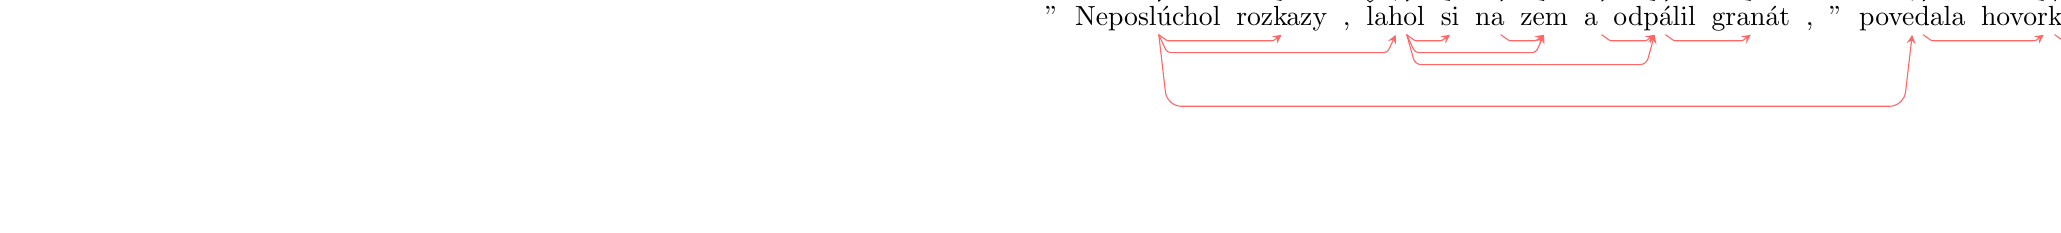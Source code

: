 

\begin{dependency}[hide label, edge unit distance=.5ex]
    \begin{deptext}[column sep=0.05cm]
    "\& Neposlúchol\& rozkazy\& ,\& ľahol\& si\& na\& zem\& a\& odpálil\& granát\& ,\& "\& povedala\& hovorkyňa\& miestnej\& polície\& . \\
\end{deptext}
\depedge{2}{3}{.}
\depedge{2}{5}{.}
\depedge{2}{10}{.}
\depedge{2}{14}{.}
\depedge{5}{6}{.}
\depedge{5}{8}{.}
\depedge{7}{8}{.}
\depedge{9}{10}{.}
\depedge{10}{11}{.}
\depedge{14}{15}{.}
\depedge{15}{17}{.}
\depedge{16}{17}{.}
\depedge[edge style={red!60!}, edge below]{10}{11}{.}
\depedge[edge style={red!60!}, edge below]{9}{10}{.}
\depedge[edge style={red!60!}, edge below]{2}{3}{.}
\depedge[edge style={red!60!}, edge below]{5}{10}{.}
\depedge[edge style={red!60!}, edge below]{7}{8}{.}
\depedge[edge style={red!60!}, edge below]{16}{17}{.}
\depedge[edge style={red!60!}, edge below]{5}{8}{.}
\depedge[edge style={red!60!}, edge below]{2}{5}{.}
\depedge[edge style={red!60!}, edge below]{14}{15}{.}
\depedge[edge style={red!60!}, edge below]{15}{16}{.}
\depedge[edge style={red!60!}, edge below]{2}{14}{.}
\depedge[edge style={red!60!}, edge below]{5}{6}{.}
\end{dependency}


\begin{dependency}[hide label, edge unit distance=.5ex]
    \begin{deptext}[column sep=0.05cm]
    Ďalšie\& kroky\& švajčiarskej\& sudkyne\& povedú\& do\& Belehradu\& . \\
\end{deptext}
\depedge{1}{2}{.}
\depedge{2}{4}{.}
\depedge{2}{5}{.}
\depedge{3}{4}{.}
\depedge{5}{7}{.}
\depedge{6}{7}{.}
\depedge[edge style={red!60!}, edge below]{4}{5}{.}
\depedge[edge style={red!60!}, edge below]{3}{4}{.}
\depedge[edge style={red!60!}, edge below]{1}{2}{.}
\depedge[edge style={red!60!}, edge below]{2}{4}{.}
\depedge[edge style={red!60!}, edge below]{5}{6}{.}
\depedge[edge style={red!60!}, edge below]{3}{7}{.}
\end{dependency}


\begin{dependency}[hide label, edge unit distance=.5ex]
    \begin{deptext}[column sep=0.05cm]
    FOTO\& -\& REUTERS \\
\end{deptext}
\depedge{1}{3}{.}
\depedge[edge style={red!60!}, edge below]{1}{3}{.}
\end{dependency}


\begin{dependency}[hide label, edge unit distance=.5ex]
    \begin{deptext}[column sep=0.05cm]
    Spor\& medzi\& tribunálom\& a\& záhrebskou\& vládou\& ,\& ktorý\& vyzeral\& zásadne\& ,\& previedla\& do\& čisto\& technickej\& roviny\& . \\
\end{deptext}
\depedge{1}{3}{.}
\depedge{1}{9}{.}
\depedge{1}{12}{.}
\depedge{2}{3}{.}
\depedge{3}{6}{.}
\depedge{4}{6}{.}
\depedge{5}{6}{.}
\depedge{8}{9}{.}
\depedge{9}{10}{.}
\depedge{12}{16}{.}
\depedge{13}{16}{.}
\depedge{14}{15}{.}
\depedge{15}{16}{.}
\depedge[edge style={red!60!}, edge below]{9}{10}{.}
\depedge[edge style={red!60!}, edge below]{9}{12}{.}
\depedge[edge style={red!60!}, edge below]{3}{6}{.}
\depedge[edge style={red!60!}, edge below]{8}{9}{.}
\depedge[edge style={red!60!}, edge below]{3}{9}{.}
\depedge[edge style={red!60!}, edge below]{1}{9}{.}
\depedge[edge style={red!60!}, edge below]{5}{6}{.}
\depedge[edge style={red!60!}, edge below]{15}{16}{.}
\depedge[edge style={red!60!}, edge below]{12}{13}{.}
\depedge[edge style={red!60!}, edge below]{4}{6}{.}
\depedge[edge style={red!60!}, edge below]{13}{16}{.}
\depedge[edge style={red!60!}, edge below]{12}{14}{.}
\depedge[edge style={red!60!}, edge below]{2}{12}{.}
\end{dependency}


\begin{dependency}[hide label, edge unit distance=.5ex]
    \begin{deptext}[column sep=0.05cm]
    Spor\& o\& generála \\
\end{deptext}
\depedge{1}{3}{.}
\depedge{2}{3}{.}
\depedge[edge style={red!60!}, edge below]{1}{3}{.}
\depedge[edge style={red!60!}, edge below]{2}{3}{.}
\end{dependency}


\begin{dependency}[hide label, edge unit distance=.5ex]
    \begin{deptext}[column sep=0.05cm]
    Nakoniec\& sa\& písalo\& o\& obvinení\& šiestich\& generálov\& a\& dvoch\& vysokých\& predstaviteľov\& bývalej\& vlády\& . \\
\end{deptext}
\depedge{1}{3}{.}
\depedge{2}{3}{.}
\depedge{3}{5}{.}
\depedge{4}{5}{.}
\depedge{5}{7}{.}
\depedge{6}{7}{.}
\depedge{7}{11}{.}
\depedge{8}{11}{.}
\depedge{9}{11}{.}
\depedge{10}{11}{.}
\depedge{11}{13}{.}
\depedge{12}{13}{.}
\depedge[edge style={red!60!}, edge below]{6}{7}{.}
\depedge[edge style={red!60!}, edge below]{10}{11}{.}
\depedge[edge style={red!60!}, edge below]{7}{8}{.}
\depedge[edge style={red!60!}, edge below]{3}{5}{.}
\depedge[edge style={red!60!}, edge below]{1}{3}{.}
\depedge[edge style={red!60!}, edge below]{9}{10}{.}
\depedge[edge style={red!60!}, edge below]{12}{13}{.}
\depedge[edge style={red!60!}, edge below]{6}{9}{.}
\depedge[edge style={red!60!}, edge below]{5}{6}{.}
\depedge[edge style={red!60!}, edge below]{11}{12}{.}
\depedge[edge style={red!60!}, edge below]{4}{5}{.}
\depedge[edge style={red!60!}, edge below]{2}{5}{.}
\end{dependency}


\begin{dependency}[hide label, edge unit distance=.5ex]
    \begin{deptext}[column sep=0.05cm]
    Haag\& spresňuje \\
\end{deptext}
\depedge{1}{2}{.}
\depedge[edge style={red!60!}, edge below]{1}{2}{.}
\end{dependency}


\begin{dependency}[hide label, edge unit distance=.5ex]
    \begin{deptext}[column sep=0.05cm]
    V\& prvom\& rade\& vraj\& došlo\& k\& nepochopeniu\& . \\
\end{deptext}
\depedge{1}{3}{.}
\depedge{2}{3}{.}
\depedge{3}{5}{.}
\depedge{4}{5}{.}
\depedge{5}{7}{.}
\depedge{6}{7}{.}
\depedge[edge style={red!60!}, edge below]{4}{7}{.}
\depedge[edge style={red!60!}, edge below]{5}{7}{.}
\depedge[edge style={red!60!}, edge below]{6}{7}{.}
\depedge[edge style={red!60!}, edge below]{3}{4}{.}
\depedge[edge style={red!60!}, edge below]{1}{4}{.}
\depedge[edge style={red!60!}, edge below]{2}{3}{.}
\end{dependency}


\begin{dependency}[hide label, edge unit distance=.5ex]
    \begin{deptext}[column sep=0.05cm]
    To\& vysvetlila\& Del\& Ponteová\& Chorvátom\& ,\& keď\& v\& pondelok\& na\& pozvanie\& premiéra\& prišla\& do\& Záhrebu\& . \\
\end{deptext}
\depedge{1}{2}{.}
\depedge{2}{4}{.}
\depedge{2}{5}{.}
\depedge{2}{13}{.}
\depedge{3}{4}{.}
\depedge{7}{13}{.}
\depedge{8}{9}{.}
\depedge{9}{13}{.}
\depedge{10}{11}{.}
\depedge{11}{12}{.}
\depedge{11}{13}{.}
\depedge{13}{15}{.}
\depedge{14}{15}{.}
\depedge[edge style={red!60!}, edge below]{1}{2}{.}
\depedge[edge style={red!60!}, edge below]{4}{5}{.}
\depedge[edge style={red!60!}, edge below]{2}{5}{.}
\depedge[edge style={red!60!}, edge below]{13}{15}{.}
\depedge[edge style={red!60!}, edge below]{11}{15}{.}
\depedge[edge style={red!60!}, edge below]{5}{15}{.}
\depedge[edge style={red!60!}, edge below]{10}{11}{.}
\depedge[edge style={red!60!}, edge below]{14}{15}{.}
\depedge[edge style={red!60!}, edge below]{9}{13}{.}
\depedge[edge style={red!60!}, edge below]{8}{9}{.}
\depedge[edge style={red!60!}, edge below]{12}{13}{.}
\depedge[edge style={red!60!}, edge below]{7}{13}{.}
\depedge[edge style={red!60!}, edge below]{3}{4}{.}
\end{dependency}


\begin{dependency}[hide label, edge unit distance=.5ex]
    \begin{deptext}[column sep=0.05cm]
    Koalícia\& hádam\& zostane\& pohromade\& . \\
\end{deptext}
\depedge{1}{3}{.}
\depedge{2}{3}{.}
\depedge{3}{4}{.}
\depedge[edge style={red!60!}, edge below]{3}{4}{.}
\depedge[edge style={red!60!}, edge below]{2}{4}{.}
\depedge[edge style={red!60!}, edge below]{1}{2}{.}
\end{dependency}


\begin{dependency}[hide label, edge unit distance=.5ex]
    \begin{deptext}[column sep=0.05cm]
    Koštunica\& nemá\& čas \\
\end{deptext}
\depedge{1}{2}{.}
\depedge{2}{3}{.}
\depedge[edge style={red!60!}, edge below]{1}{2}{.}
\depedge[edge style={red!60!}, edge below]{1}{3}{.}
\end{dependency}


\begin{dependency}[hide label, edge unit distance=.5ex]
    \begin{deptext}[column sep=0.05cm]
    Ďalšia\& balkánska\& cesta\& Carly\& Q\& Ponteovej\& vedie\& do\& Belehradu\& . \\
\end{deptext}
\depedge{1}{3}{.}
\depedge{2}{3}{.}
\depedge{3}{6}{.}
\depedge{3}{7}{.}
\depedge{4}{6}{.}
\depedge{5}{6}{.}
\depedge{7}{9}{.}
\depedge{8}{9}{.}
\depedge[edge style={red!60!}, edge below]{1}{2}{.}
\depedge[edge style={red!60!}, edge below]{3}{7}{.}
\depedge[edge style={red!60!}, edge below]{1}{3}{.}
\depedge[edge style={red!60!}, edge below]{7}{8}{.}
\depedge[edge style={red!60!}, edge below]{2}{9}{.}
\depedge[edge style={red!60!}, edge below]{2}{4}{.}
\depedge[edge style={red!60!}, edge below]{2}{6}{.}
\depedge[edge style={red!60!}, edge below]{5}{6}{.}
\end{dependency}


\begin{dependency}[hide label, edge unit distance=.5ex]
    \begin{deptext}[column sep=0.05cm]
    A\& tentoraz\& vraj\& povezie\& aj\& zatykače\& . \\
\end{deptext}
\depedge{1}{4}{.}
\depedge{2}{4}{.}
\depedge{3}{4}{.}
\depedge{4}{6}{.}
\depedge{5}{6}{.}
\depedge[edge style={red!60!}, edge below]{3}{4}{.}
\depedge[edge style={red!60!}, edge below]{4}{6}{.}
\depedge[edge style={red!60!}, edge below]{2}{3}{.}
\depedge[edge style={red!60!}, edge below]{4}{5}{.}
\depedge[edge style={red!60!}, edge below]{1}{3}{.}
\end{dependency}


\begin{dependency}[hide label, edge unit distance=.5ex]
    \begin{deptext}[column sep=0.05cm]
    Tu\& sú\& obžalovacie\& spisy\& ,\& tu\& sú\& zatykače\& . \\
\end{deptext}
\depedge{1}{2}{.}
\depedge{2}{4}{.}
\depedge{2}{7}{.}
\depedge{3}{4}{.}
\depedge{6}{7}{.}
\depedge{7}{8}{.}
\depedge[edge style={red!60!}, edge below]{3}{4}{.}
\depedge[edge style={red!60!}, edge below]{2}{7}{.}
\depedge[edge style={red!60!}, edge below]{3}{8}{.}
\depedge[edge style={red!60!}, edge below]{1}{6}{.}
\depedge[edge style={red!60!}, edge below]{6}{8}{.}
\depedge[edge style={red!60!}, edge below]{6}{7}{.}
\end{dependency}


\begin{dependency}[hide label, edge unit distance=.5ex]
    \begin{deptext}[column sep=0.05cm]
    Konajte\& svoju\& povinnosť\& . \\
\end{deptext}
\depedge{1}{3}{.}
\depedge{2}{3}{.}
\depedge[edge style={red!60!}, edge below]{1}{3}{.}
\depedge[edge style={red!60!}, edge below]{1}{2}{.}
\end{dependency}


\begin{dependency}[hide label, edge unit distance=.5ex]
    \begin{deptext}[column sep=0.05cm]
    BAŠA\& JAVŮRKOVÁ \\
\end{deptext}
\depedge{1}{2}{.}
\depedge[edge style={red!60!}, edge below]{1}{2}{.}
\end{dependency}


\begin{dependency}[hide label, edge unit distance=.5ex]
    \begin{deptext}[column sep=0.05cm]
    Hospodárstvo\& KĽDR\& je\& na\& kolenách\& a\& deti\& hladujú\& . \\
\end{deptext}
\depedge{1}{2}{.}
\depedge{1}{3}{.}
\depedge{3}{5}{.}
\depedge{3}{8}{.}
\depedge{4}{5}{.}
\depedge{6}{8}{.}
\depedge{7}{8}{.}
\depedge[edge style={red!60!}, edge below]{1}{8}{.}
\depedge[edge style={red!60!}, edge below]{7}{8}{.}
\depedge[edge style={red!60!}, edge below]{5}{8}{.}
\depedge[edge style={red!60!}, edge below]{1}{2}{.}
\depedge[edge style={red!60!}, edge below]{3}{8}{.}
\depedge[edge style={red!60!}, edge below]{6}{7}{.}
\depedge[edge style={red!60!}, edge below]{3}{4}{.}
\end{dependency}


\begin{dependency}[hide label, edge unit distance=.5ex]
    \begin{deptext}[column sep=0.05cm]
    FOTO\& -\& REUTERS \\
\end{deptext}
\depedge{1}{3}{.}
\depedge[edge style={red!60!}, edge below]{1}{3}{.}
\end{dependency}


\begin{dependency}[hide label, edge unit distance=.5ex]
    \begin{deptext}[column sep=0.05cm]
    Po\& vlaňajšej\& inkognito\& návšteve\& Pekingu\& kórejský\& vodca\& opäť\& pricestoval\& do\& Číny\& svojím\& zvláštnym\& vlakom\& . \\
\end{deptext}
\depedge{1}{4}{.}
\depedge{2}{4}{.}
\depedge{3}{4}{.}
\depedge{4}{5}{.}
\depedge{4}{9}{.}
\depedge{6}{7}{.}
\depedge{7}{9}{.}
\depedge{8}{9}{.}
\depedge{9}{11}{.}
\depedge{9}{14}{.}
\depedge{10}{11}{.}
\depedge{12}{14}{.}
\depedge{13}{14}{.}
\depedge[edge style={red!60!}, edge below]{7}{9}{.}
\depedge[edge style={red!60!}, edge below]{8}{9}{.}
\depedge[edge style={red!60!}, edge below]{2}{3}{.}
\depedge[edge style={red!60!}, edge below]{9}{14}{.}
\depedge[edge style={red!60!}, edge below]{6}{7}{.}
\depedge[edge style={red!60!}, edge below]{12}{14}{.}
\depedge[edge style={red!60!}, edge below]{9}{10}{.}
\depedge[edge style={red!60!}, edge below]{6}{11}{.}
\depedge[edge style={red!60!}, edge below]{12}{13}{.}
\depedge[edge style={red!60!}, edge below]{4}{5}{.}
\depedge[edge style={red!60!}, edge below]{2}{4}{.}
\depedge[edge style={red!60!}, edge below]{5}{6}{.}
\depedge[edge style={red!60!}, edge below]{1}{9}{.}
\end{dependency}


\begin{dependency}[hide label, edge unit distance=.5ex]
    \begin{deptext}[column sep=0.05cm]
    Spravodajca\& BBC\& napríklad\& informoval\& ,\& že\& veľká\& naháňačka\& za\& lístkami\& do\& pekinskej\& opery\& naznačovala\& ,\& že\& Kim\& mal\& navštíviť\& včerajšie\& predstavenie\& . \\
\end{deptext}
\depedge{1}{2}{.}
\depedge{1}{4}{.}
\depedge{3}{4}{.}
\depedge{4}{14}{.}
\depedge{6}{14}{.}
\depedge{7}{8}{.}
\depedge{8}{10}{.}
\depedge{8}{14}{.}
\depedge{9}{10}{.}
\depedge{10}{13}{.}
\depedge{11}{13}{.}
\depedge{12}{13}{.}
\depedge{14}{18}{.}
\depedge{16}{18}{.}
\depedge{17}{18}{.}
\depedge{18}{19}{.}
\depedge{19}{21}{.}
\depedge{20}{21}{.}
\depedge[edge style={red!60!}, edge below]{4}{14}{.}
\depedge[edge style={red!60!}, edge below]{8}{10}{.}
\depedge[edge style={red!60!}, edge below]{8}{14}{.}
\depedge[edge style={red!60!}, edge below]{6}{16}{.}
\depedge[edge style={red!60!}, edge below]{20}{21}{.}
\depedge[edge style={red!60!}, edge below]{1}{8}{.}
\depedge[edge style={red!60!}, edge below]{19}{20}{.}
\depedge[edge style={red!60!}, edge below]{7}{8}{.}
\depedge[edge style={red!60!}, edge below]{6}{14}{.}
\depedge[edge style={red!60!}, edge below]{9}{10}{.}
\depedge[edge style={red!60!}, edge below]{14}{18}{.}
\depedge[edge style={red!60!}, edge below]{12}{13}{.}
\depedge[edge style={red!60!}, edge below]{7}{12}{.}
\depedge[edge style={red!60!}, edge below]{18}{19}{.}
\depedge[edge style={red!60!}, edge below]{1}{3}{.}
\depedge[edge style={red!60!}, edge below]{2}{4}{.}
\depedge[edge style={red!60!}, edge below]{14}{17}{.}
\depedge[edge style={red!60!}, edge below]{10}{11}{.}
\end{dependency}
